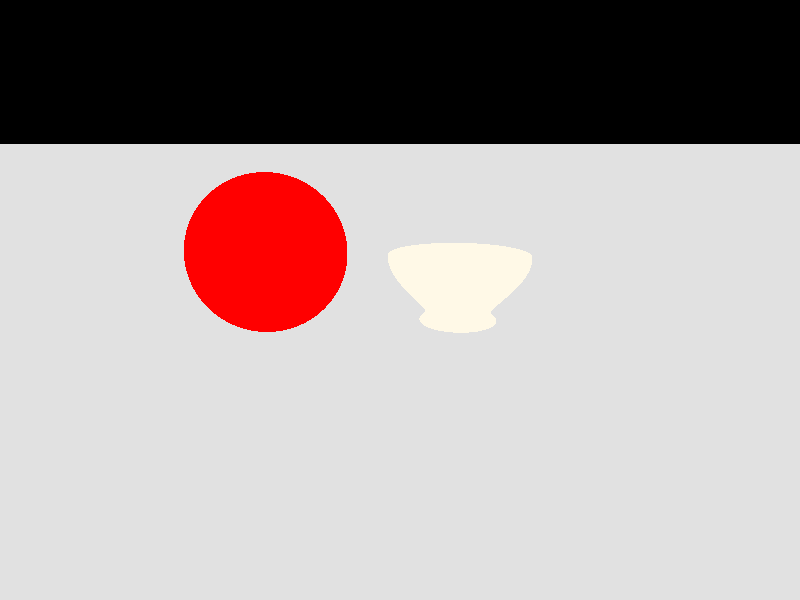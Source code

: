 #include "colors.inc"          
#include "woods.inc"
#include "textures.inc"
#include "rand.inc"

// La posicion de la camara
camera {
 location <-5,15,-50>
 look_at <-5,2,0>
}
// Punto de luz
light_source {
 <3,30,30>
 color rgb <1,1,1> // White
}                    

plane { // Floor
    <0,1,0>, 0 //Normal and distance
    texture { 
        pigment {
            color Gray
            } 
    } 
}

background{
    color Black
}  
//Cuenco
difference{ 
    sor {
        5,//Number of points, at least 4
        <0,0>, <3,0>, <2.75,1>,<6,6>, <2,6>
        
    }
    sphere {
         <0,7,0>, 6       
    } 
    texture{ 
        pigment{ color rgb<1,0.95,0.8>} 
        normal { bumps 0.5 scale 0.01}
        finish { phong 0.1 }
     }
}
//esfera
//vrand
#declare RandomSeed = seed(777);
#declare MiEsfera =
	sphere{
		<-15,7,-5>, 6 
		texture{ Ruby_Glass 
		pigment{color Red filter 0.8 }
		} 
	}
#declare ZonaEsfera = 
	sphere {
		<-15,7,-5>, 5
		texture{ Glass 
		pigment{ color White filter 1
		}			
		}	
}
 #local Cntr = 1; // start
	 	 	
		

	
union{
	object{MiEsfera}
	#for(Cntr, 1, 300, 1)
	sphere{
		<0,0,0>, 0.5
		translate VRand_In_Obj(ZonaEsfera, rand(RandomSeed))
		texture{
			Ruby_Glass
			}
		}
	#end
}







